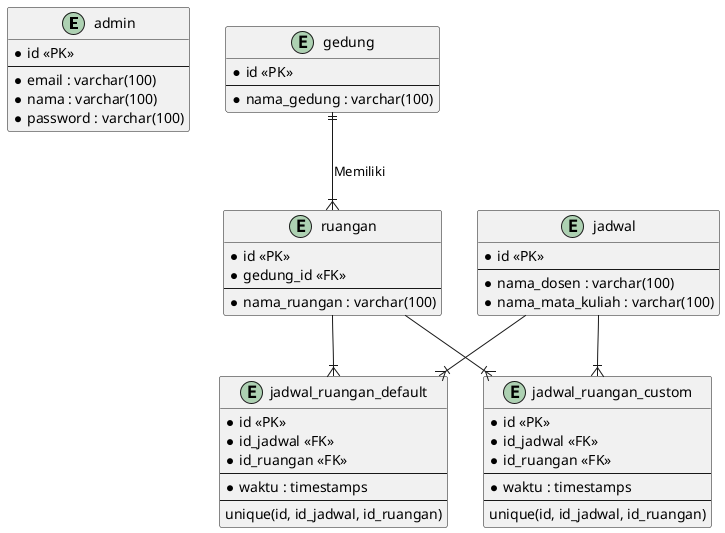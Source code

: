 @startuml database_ucm

Entity admin {
    * id <<PK>>
    ---
    * email : varchar(100)
    * nama : varchar(100)
    * password : varchar(100)
}

Entity gedung {
    * id <<PK>>
    ---
    * nama_gedung : varchar(100)
}

Entity ruangan {
    * id <<PK>>
    * gedung_id <<FK>>
    ---
    * nama_ruangan : varchar(100)
}

Entity jadwal {
    * id <<PK>>
    ---
    * nama_dosen : varchar(100)
    * nama_mata_kuliah : varchar(100)
}

Entity jadwal_ruangan_default {
    * id <<PK>>
    * id_jadwal <<FK>>
    * id_ruangan <<FK>>
    ---
    * waktu : timestamps
    ---
    unique(id, id_jadwal, id_ruangan)
}

Entity jadwal_ruangan_custom {
    * id <<PK>>
    * id_jadwal <<FK>>
    * id_ruangan <<FK>>
    ---
    * waktu : timestamps
    ---
    unique(id, id_jadwal, id_ruangan)
}

gedung ||--|{ ruangan : "Memiliki"
jadwal --|{ jadwal_ruangan_default
ruangan --|{ jadwal_ruangan_default
jadwal --|{ jadwal_ruangan_custom
ruangan --|{ jadwal_ruangan_custom

@enduml